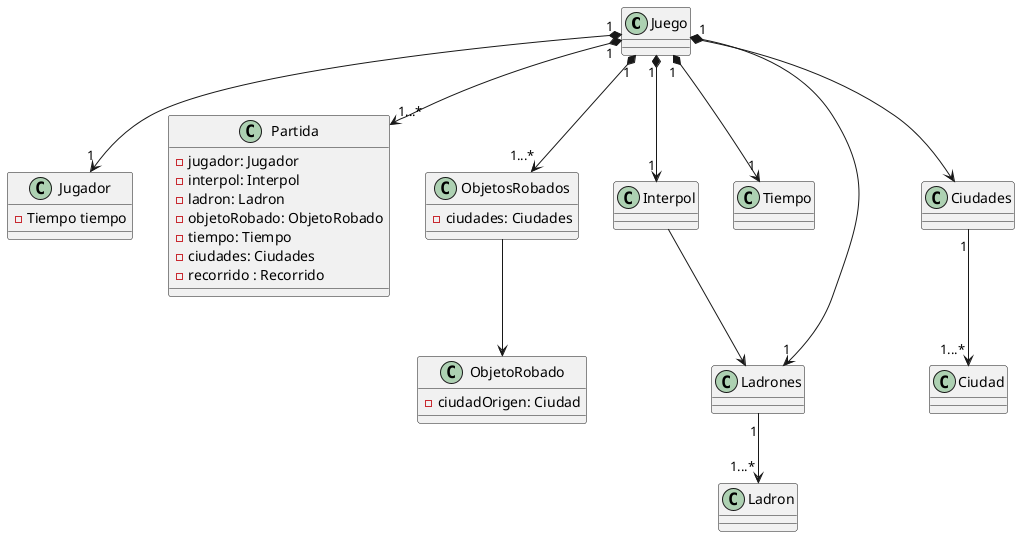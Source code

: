 @startuml

class Juego{}

class Jugador{
    - Tiempo tiempo
}

class Partida{
    - jugador: Jugador
    - interpol: Interpol
    - ladron: Ladron
    - objetoRobado: ObjetoRobado
    - tiempo: Tiempo
    - ciudades: Ciudades
    - recorrido : Recorrido
}

class ObjetosRobados{
    - ciudades: Ciudades
}

class ObjetoRobado{
    - ciudadOrigen: Ciudad
}

class Interpol{}

class Tiempo{}

class Ciudades{}

class Ciudad{}

Juego "1"*-->"1" Jugador
Juego "1"*-->"1" Tiempo
Juego "1"*-->"1...*" Partida
Juego "1"*-->"1" Interpol
Juego "1"*-->"1...*" ObjetosRobados
Juego "1"*-->"1" Ladrones
Juego *--> Ciudades

Interpol --> Ladrones
Ladrones "1"-->"1...*" Ladron
Ciudades "1"-->"1...*" Ciudad
ObjetosRobados --> ObjetoRobado

@enduml